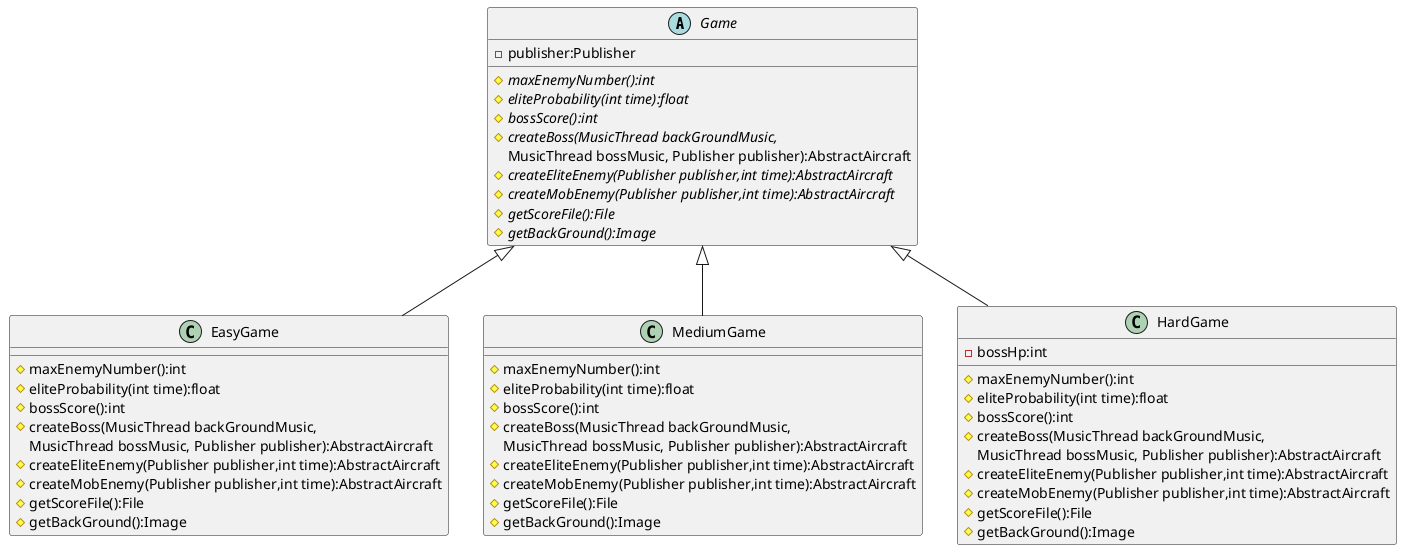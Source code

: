 @startuml
'https://plantuml.com/sequence-diagram

abstract class Game{
- publisher:Publisher
# {abstract} maxEnemyNumber():int
# {abstract} eliteProbability(int time):float
# {abstract} bossScore():int
# {abstract} createBoss(MusicThread backGroundMusic,
MusicThread bossMusic, Publisher publisher):AbstractAircraft
# {abstract} createEliteEnemy(Publisher publisher,int time):AbstractAircraft
# {abstract} createMobEnemy(Publisher publisher,int time):AbstractAircraft
# {abstract} getScoreFile():File
# {abstract} getBackGround():Image
}

class EasyGame{
# maxEnemyNumber():int
# eliteProbability(int time):float
# bossScore():int
# createBoss(MusicThread backGroundMusic,
MusicThread bossMusic, Publisher publisher):AbstractAircraft
# createEliteEnemy(Publisher publisher,int time):AbstractAircraft
# createMobEnemy(Publisher publisher,int time):AbstractAircraft
# getScoreFile():File
# getBackGround():Image
}
Game <|-- EasyGame

class MediumGame{
# maxEnemyNumber():int
# eliteProbability(int time):float
# bossScore():int
# createBoss(MusicThread backGroundMusic,
MusicThread bossMusic, Publisher publisher):AbstractAircraft
# createEliteEnemy(Publisher publisher,int time):AbstractAircraft
# createMobEnemy(Publisher publisher,int time):AbstractAircraft
# getScoreFile():File
# getBackGround():Image
}
Game <|-- MediumGame

class HardGame{
- bossHp:int
# maxEnemyNumber():int
# eliteProbability(int time):float
# bossScore():int
# createBoss(MusicThread backGroundMusic,
MusicThread bossMusic, Publisher publisher):AbstractAircraft
# createEliteEnemy(Publisher publisher,int time):AbstractAircraft
# createMobEnemy(Publisher publisher,int time):AbstractAircraft
# getScoreFile():File
# getBackGround():Image
}
Game <|-- HardGame



@enduml